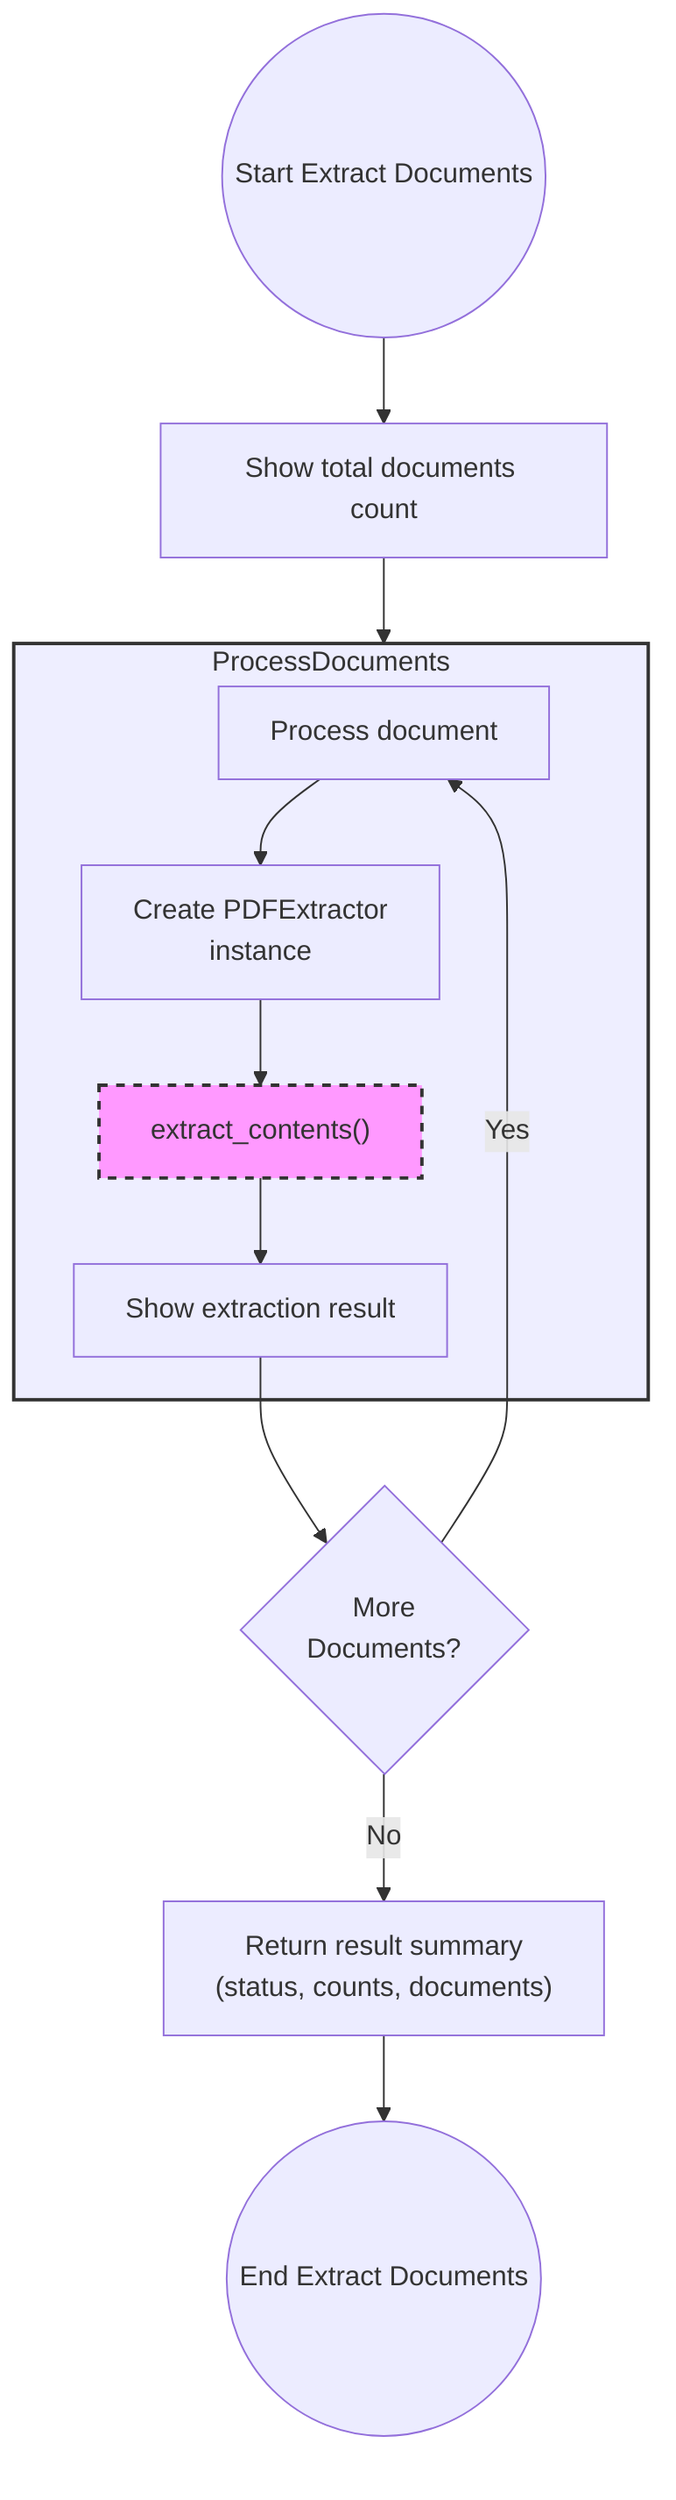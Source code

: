 graph TD;
    Start((Start Extract Documents)) --> ShowTotal["Show total documents count"];
    ShowTotal --> ProcessDocuments["Process Documents"];

    subgraph ProcessDocuments
        ProcessDoc["Process document"];
        ProcessDoc --> CreateExtractor["Create PDFExtractor<br/>instance"];
        CreateExtractor --> ExtractContent["extract_contents()"];
        ExtractContent --> ShowResult["Show extraction result"];
    end
    
    ShowResult --> CheckMore{"More<br/>Documents?"};
    CheckMore -- "Yes" --> ProcessDoc;
    CheckMore -- "No" --> ReturnSummary["Return result summary<br/>(status, counts, documents)"];
    
    ReturnSummary --> End((End Extract Documents));
    
    %% Define styles
    classDef clickable fill:#f9f,stroke:#333,stroke-width:2px,stroke-dasharray: 5 5;
    classDef container fill:#eef,stroke:#333,stroke-width:2px;
    
    %% Apply styles
    class ExtractContent clickable;
    class ProcessDocuments container;